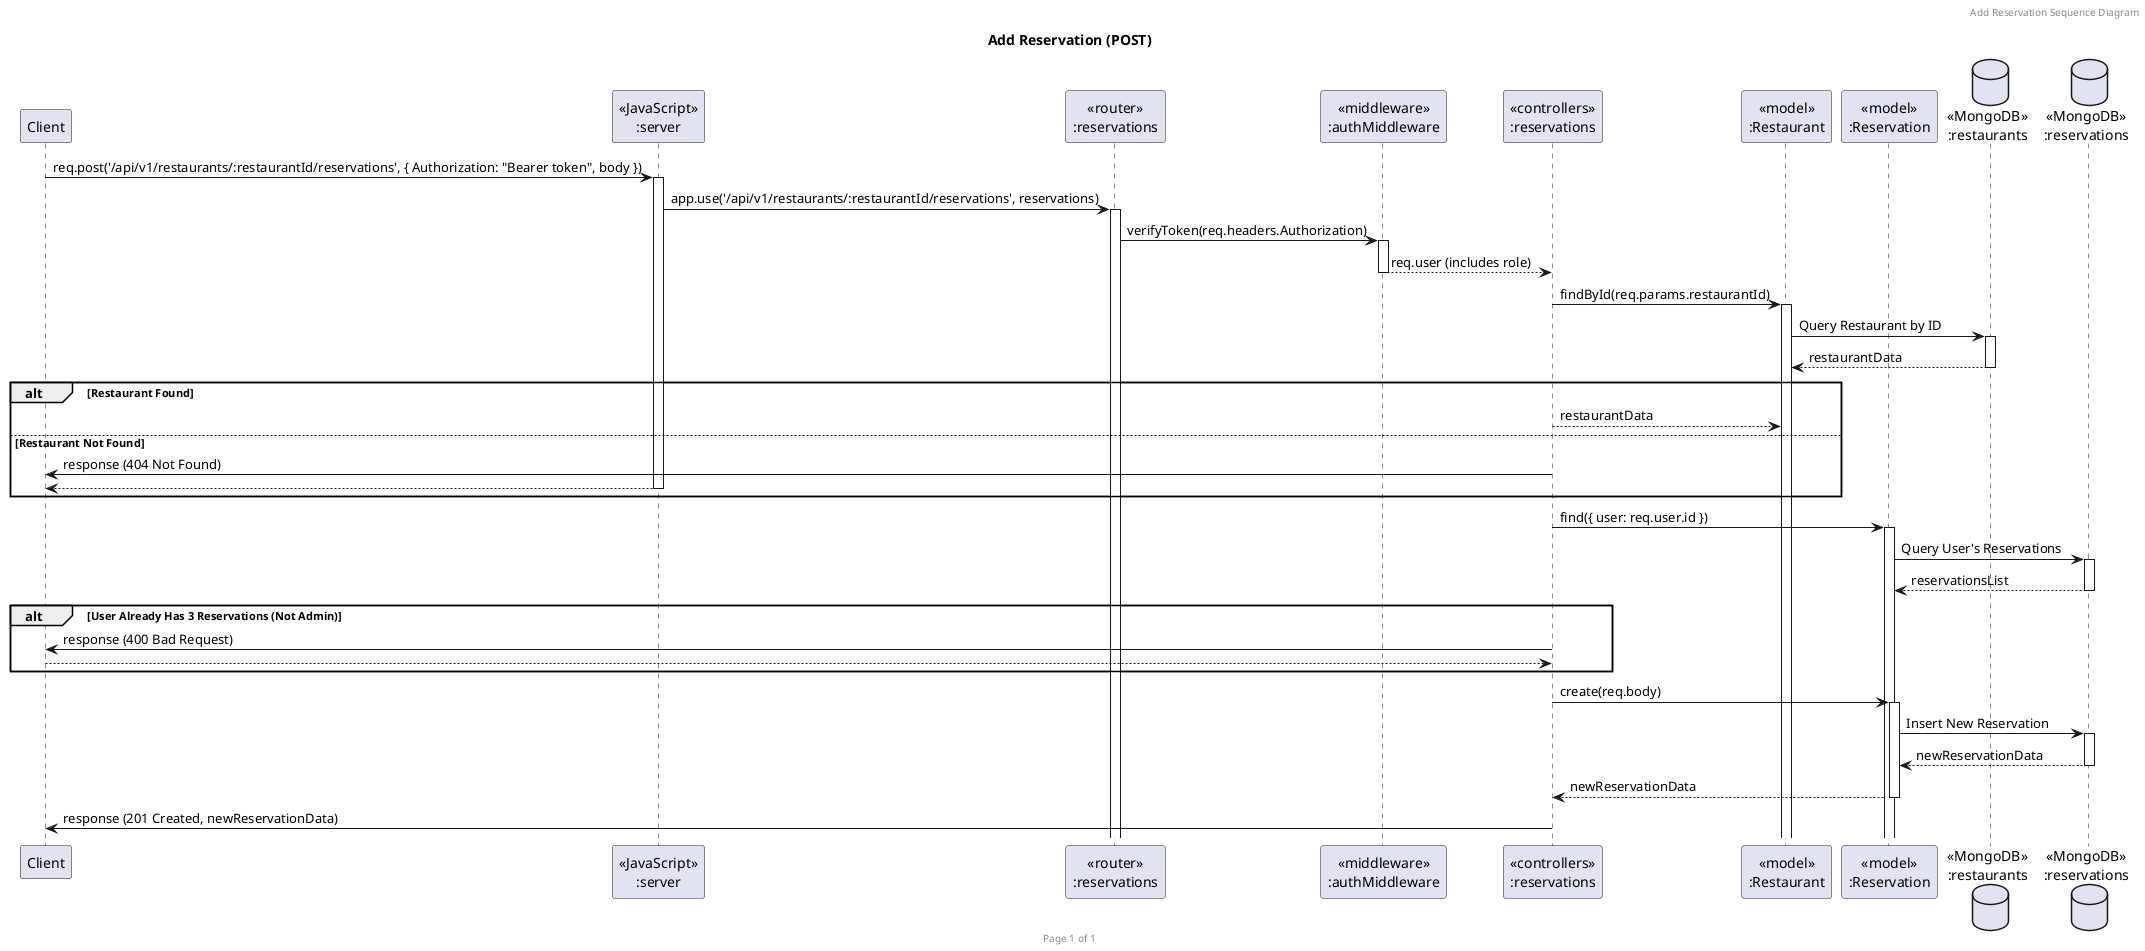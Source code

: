 @startuml Add Reservation (POST)

header Add Reservation Sequence Diagram
footer Page %page% of %lastpage%
title "Add Reservation (POST)"

participant "Client" as client
participant "<<JavaScript>>\n:server" as server
participant "<<router>>\n:reservations" as routerReservations
participant "<<middleware>>\n:authMiddleware" as authMiddleware
participant "<<controllers>>\n:reservations" as controllersReservations
participant "<<model>>\n:Restaurant" as modelRestaurant
participant "<<model>>\n:Reservation" as modelReservation
database "<<MongoDB>>\n:restaurants" as RestaurantsDatabase
database "<<MongoDB>>\n:reservations" as ReservationsDatabase

client->server ++: req.post('/api/v1/restaurants/:restaurantId/reservations', { Authorization: "Bearer token", body })
server->routerReservations ++: app.use('/api/v1/restaurants/:restaurantId/reservations', reservations)
routerReservations -> authMiddleware ++: verifyToken(req.headers.Authorization)
authMiddleware --> controllersReservations --: req.user (includes role)

controllersReservations -> modelRestaurant ++: findById(req.params.restaurantId)
modelRestaurant -> RestaurantsDatabase ++: Query Restaurant by ID
RestaurantsDatabase --> modelRestaurant --: restaurantData

alt Restaurant Found
    controllersReservations --> modelRestaurant --: restaurantData
else Restaurant Not Found
    controllersReservations -> client --: response (404 Not Found)
    return
end

controllersReservations -> modelReservation ++: find({ user: req.user.id })
modelReservation -> ReservationsDatabase ++: Query User's Reservations
ReservationsDatabase --> modelReservation --: reservationsList

alt User Already Has 3 Reservations (Not Admin)
    controllersReservations -> client --: response (400 Bad Request)
    return
end

controllersReservations -> modelReservation ++: create(req.body)
modelReservation -> ReservationsDatabase ++: Insert New Reservation
ReservationsDatabase --> modelReservation --: newReservationData
modelReservation --> controllersReservations --: newReservationData

controllersReservations -> client --: response (201 Created, newReservationData)

@enduml
